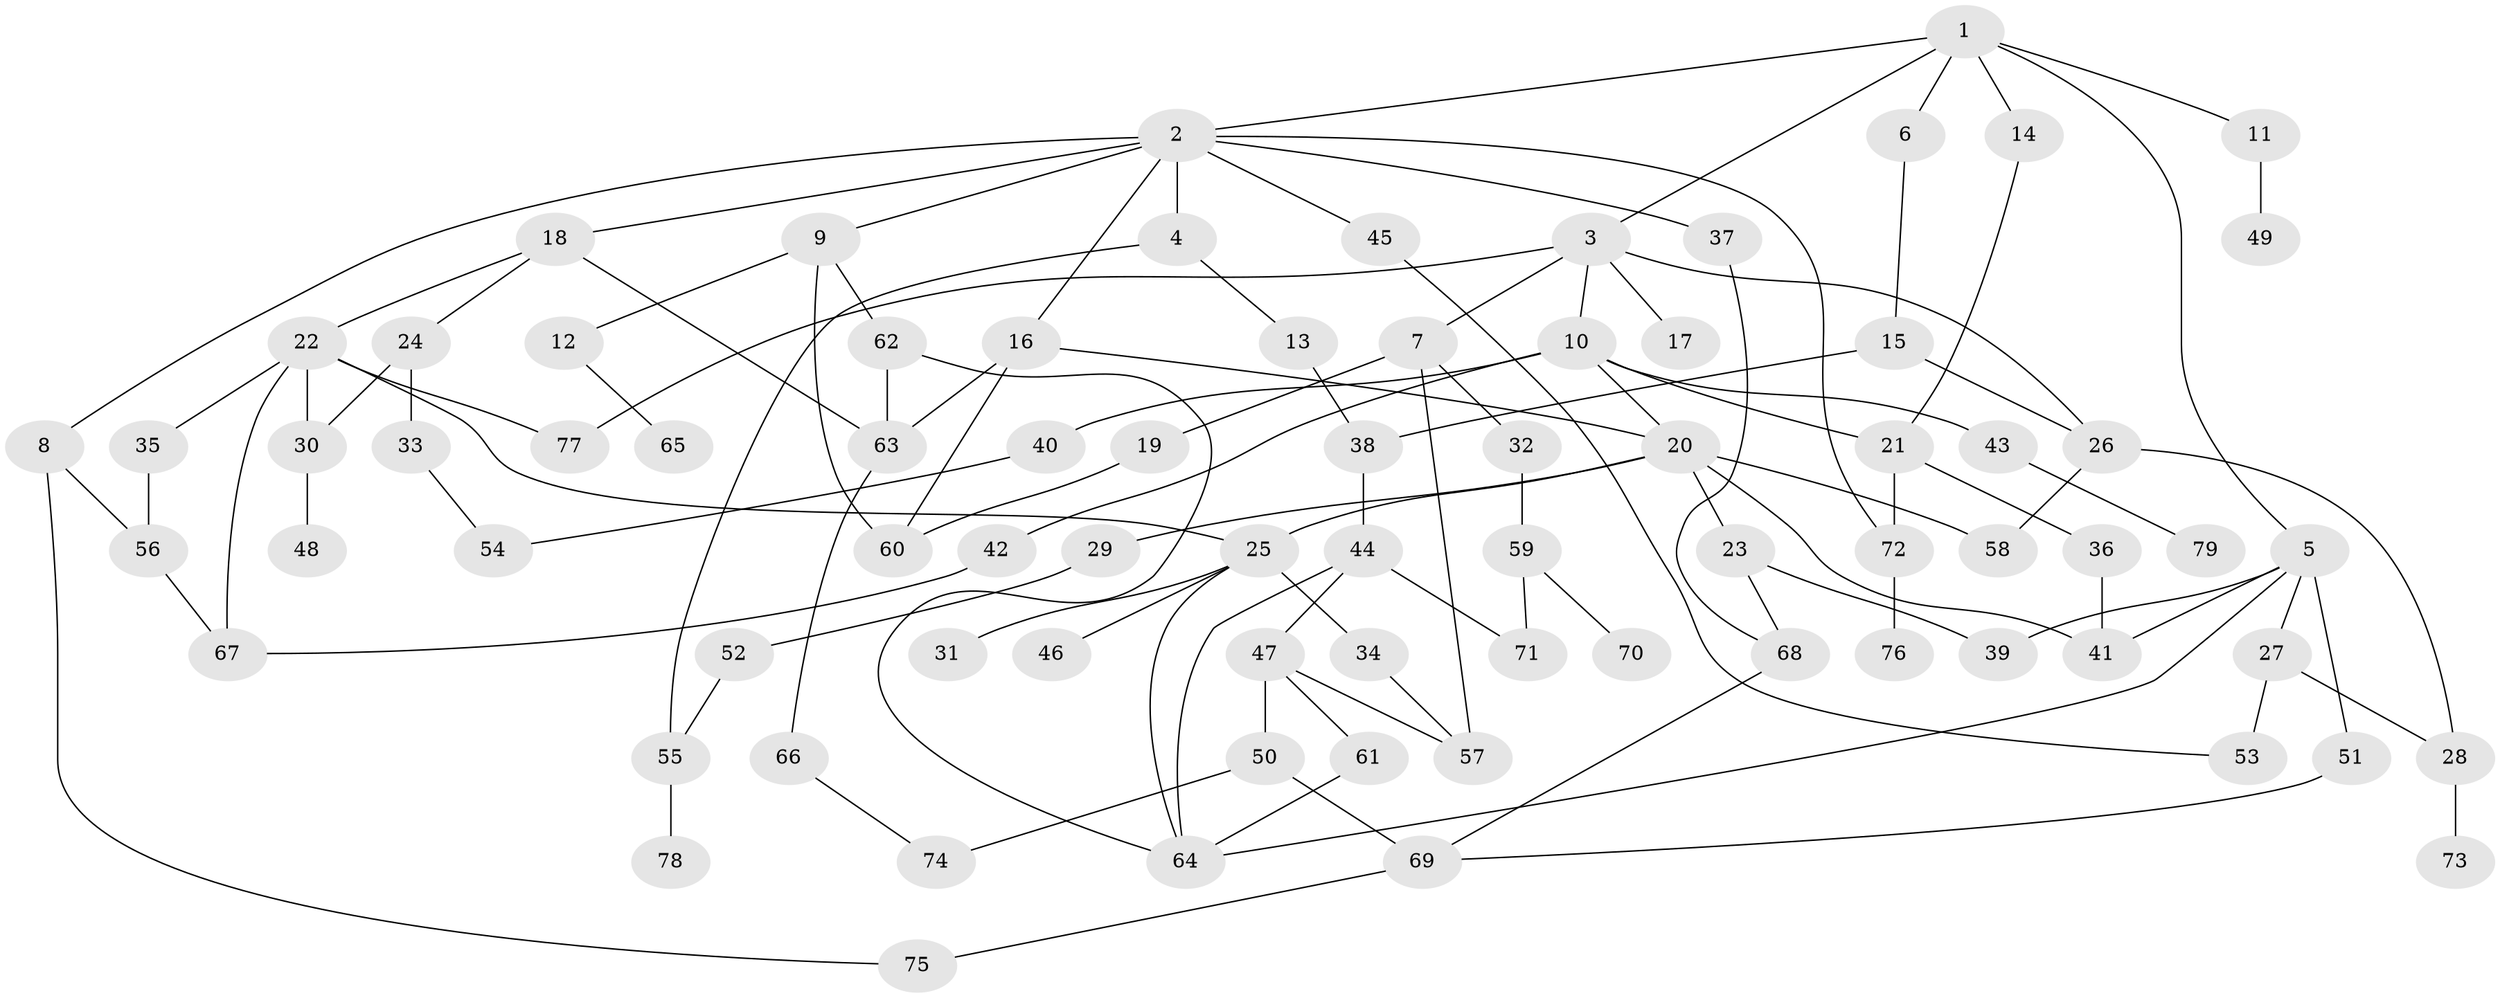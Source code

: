 // Generated by graph-tools (version 1.1) at 2025/10/02/27/25 16:10:55]
// undirected, 79 vertices, 113 edges
graph export_dot {
graph [start="1"]
  node [color=gray90,style=filled];
  1;
  2;
  3;
  4;
  5;
  6;
  7;
  8;
  9;
  10;
  11;
  12;
  13;
  14;
  15;
  16;
  17;
  18;
  19;
  20;
  21;
  22;
  23;
  24;
  25;
  26;
  27;
  28;
  29;
  30;
  31;
  32;
  33;
  34;
  35;
  36;
  37;
  38;
  39;
  40;
  41;
  42;
  43;
  44;
  45;
  46;
  47;
  48;
  49;
  50;
  51;
  52;
  53;
  54;
  55;
  56;
  57;
  58;
  59;
  60;
  61;
  62;
  63;
  64;
  65;
  66;
  67;
  68;
  69;
  70;
  71;
  72;
  73;
  74;
  75;
  76;
  77;
  78;
  79;
  1 -- 2;
  1 -- 3;
  1 -- 5;
  1 -- 6;
  1 -- 11;
  1 -- 14;
  2 -- 4;
  2 -- 8;
  2 -- 9;
  2 -- 16;
  2 -- 18;
  2 -- 37;
  2 -- 45;
  2 -- 72;
  3 -- 7;
  3 -- 10;
  3 -- 17;
  3 -- 77;
  3 -- 26;
  4 -- 13;
  4 -- 55;
  5 -- 27;
  5 -- 41;
  5 -- 51;
  5 -- 64;
  5 -- 39;
  6 -- 15;
  7 -- 19;
  7 -- 32;
  7 -- 57;
  8 -- 56;
  8 -- 75;
  9 -- 12;
  9 -- 62;
  9 -- 60;
  10 -- 21;
  10 -- 40;
  10 -- 42;
  10 -- 43;
  10 -- 20;
  11 -- 49;
  12 -- 65;
  13 -- 38;
  14 -- 21;
  15 -- 26;
  15 -- 38;
  16 -- 20;
  16 -- 60;
  16 -- 63;
  18 -- 22;
  18 -- 24;
  18 -- 63;
  19 -- 60;
  20 -- 23;
  20 -- 29;
  20 -- 41;
  20 -- 58;
  20 -- 25;
  21 -- 36;
  21 -- 72;
  22 -- 25;
  22 -- 30;
  22 -- 35;
  22 -- 77;
  22 -- 67;
  23 -- 39;
  23 -- 68;
  24 -- 33;
  24 -- 30;
  25 -- 31;
  25 -- 34;
  25 -- 46;
  25 -- 64;
  26 -- 58;
  26 -- 28;
  27 -- 28;
  27 -- 53;
  28 -- 73;
  29 -- 52;
  30 -- 48;
  32 -- 59;
  33 -- 54;
  34 -- 57;
  35 -- 56;
  36 -- 41;
  37 -- 68;
  38 -- 44;
  40 -- 54;
  42 -- 67;
  43 -- 79;
  44 -- 47;
  44 -- 64;
  44 -- 71;
  45 -- 53;
  47 -- 50;
  47 -- 61;
  47 -- 57;
  50 -- 69;
  50 -- 74;
  51 -- 69;
  52 -- 55;
  55 -- 78;
  56 -- 67;
  59 -- 70;
  59 -- 71;
  61 -- 64;
  62 -- 64;
  62 -- 63;
  63 -- 66;
  66 -- 74;
  68 -- 69;
  69 -- 75;
  72 -- 76;
}
